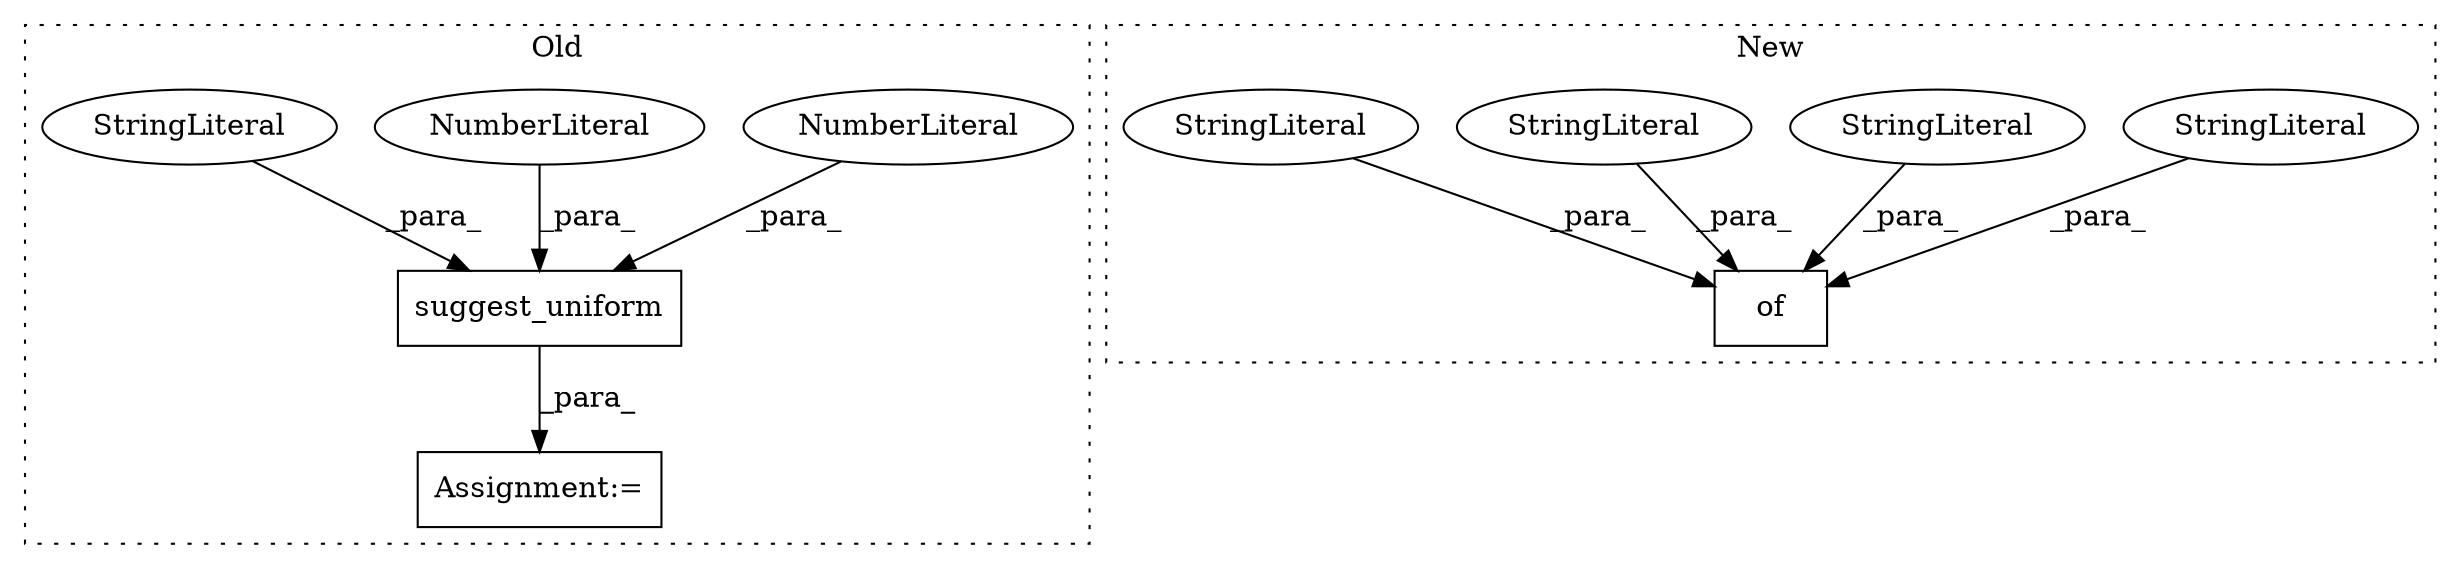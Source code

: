 digraph G {
subgraph cluster0 {
1 [label="suggest_uniform" a="32" s="1379,1413" l="16,1" shape="box"];
3 [label="NumberLiteral" a="34" s="1410" l="3" shape="ellipse"];
4 [label="NumberLiteral" a="34" s="1406" l="3" shape="ellipse"];
5 [label="StringLiteral" a="45" s="1395" l="10" shape="ellipse"];
10 [label="Assignment:=" a="7" s="1441" l="1" shape="box"];
label = "Old";
style="dotted";
}
subgraph cluster1 {
2 [label="of" a="32" s="915,1467" l="3,1" shape="box"];
6 [label="StringLiteral" a="45" s="918" l="11" shape="ellipse"];
7 [label="StringLiteral" a="45" s="992" l="11" shape="ellipse"];
8 [label="StringLiteral" a="45" s="1251" l="18" shape="ellipse"];
9 [label="StringLiteral" a="45" s="948" l="5" shape="ellipse"];
label = "New";
style="dotted";
}
1 -> 10 [label="_para_"];
3 -> 1 [label="_para_"];
4 -> 1 [label="_para_"];
5 -> 1 [label="_para_"];
6 -> 2 [label="_para_"];
7 -> 2 [label="_para_"];
8 -> 2 [label="_para_"];
9 -> 2 [label="_para_"];
}